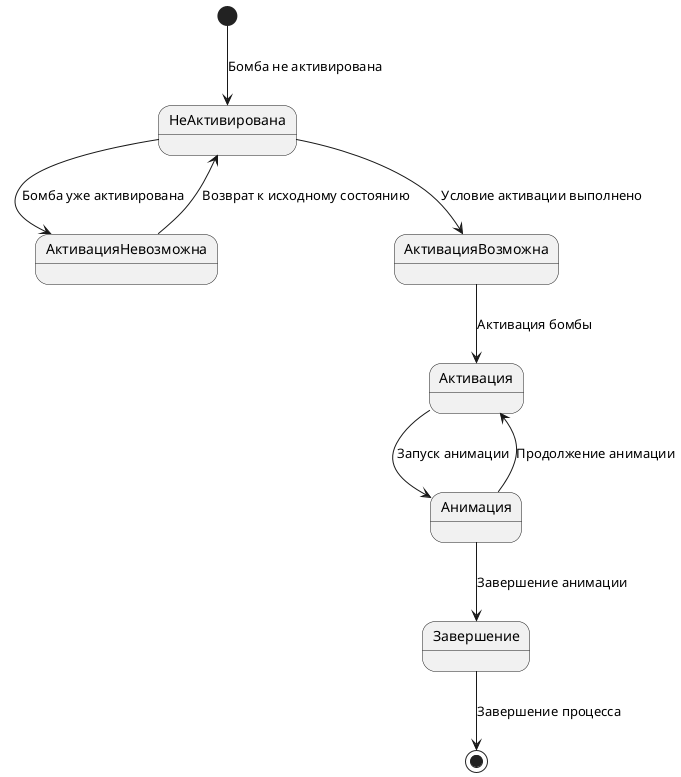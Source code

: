 @startuml
[*] --> НеАктивирована : Бомба не активирована

НеАктивирована --> АктивацияНевозможна : Бомба уже активирована
АктивацияНевозможна --> НеАктивирована : Возврат к исходному состоянию

НеАктивирована --> АктивацияВозможна : Условие активации выполнено
АктивацияВозможна --> Активация : Активация бомбы

Активация --> Анимация : Запуск анимации
Анимация --> Активация : Продолжение анимации
Анимация --> Завершение : Завершение анимации

Завершение --> [*] : Завершение процесса
@enduml
